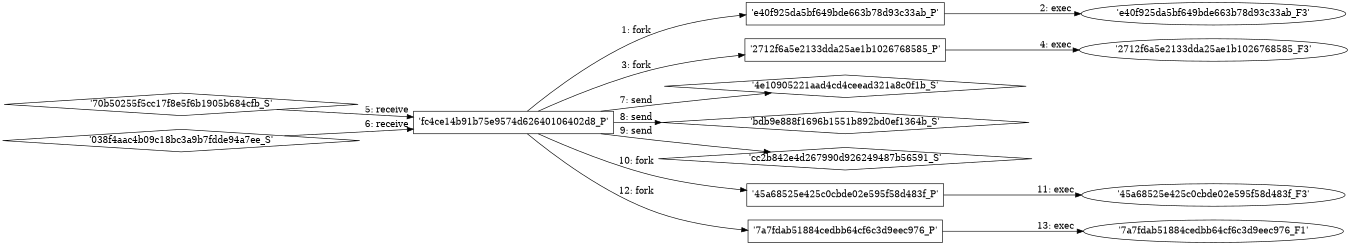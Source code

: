digraph "D:\Learning\Paper\apt\基于CTI的攻击预警\Dataset\攻击图\ASGfromALLCTI\Need a job Don’t fall for a scam.dot" {
rankdir="LR"
size="9"
fixedsize="false"
splines="true"
nodesep=0.3
ranksep=0
fontsize=10
overlap="scalexy"
engine= "neato"
	"'fc4ce14b91b75e9574d62640106402d8_P'" [node_type=Process shape=box]
	"'e40f925da5bf649bde663b78d93c33ab_P'" [node_type=Process shape=box]
	"'fc4ce14b91b75e9574d62640106402d8_P'" -> "'e40f925da5bf649bde663b78d93c33ab_P'" [label="1: fork"]
	"'e40f925da5bf649bde663b78d93c33ab_P'" [node_type=Process shape=box]
	"'e40f925da5bf649bde663b78d93c33ab_F3'" [node_type=File shape=ellipse]
	"'e40f925da5bf649bde663b78d93c33ab_P'" -> "'e40f925da5bf649bde663b78d93c33ab_F3'" [label="2: exec"]
	"'fc4ce14b91b75e9574d62640106402d8_P'" [node_type=Process shape=box]
	"'2712f6a5e2133dda25ae1b1026768585_P'" [node_type=Process shape=box]
	"'fc4ce14b91b75e9574d62640106402d8_P'" -> "'2712f6a5e2133dda25ae1b1026768585_P'" [label="3: fork"]
	"'2712f6a5e2133dda25ae1b1026768585_P'" [node_type=Process shape=box]
	"'2712f6a5e2133dda25ae1b1026768585_F3'" [node_type=File shape=ellipse]
	"'2712f6a5e2133dda25ae1b1026768585_P'" -> "'2712f6a5e2133dda25ae1b1026768585_F3'" [label="4: exec"]
	"'fc4ce14b91b75e9574d62640106402d8_P'" [node_type=Process shape=box]
	"'70b50255f5cc17f8e5f6b1905b684cfb_S'" [node_type=Socket shape=diamond]
	"'70b50255f5cc17f8e5f6b1905b684cfb_S'" -> "'fc4ce14b91b75e9574d62640106402d8_P'" [label="5: receive"]
	"'fc4ce14b91b75e9574d62640106402d8_P'" [node_type=Process shape=box]
	"'038f4aac4b09c18bc3a9b7fdde94a7ee_S'" [node_type=Socket shape=diamond]
	"'038f4aac4b09c18bc3a9b7fdde94a7ee_S'" -> "'fc4ce14b91b75e9574d62640106402d8_P'" [label="6: receive"]
	"'4e10905221aad4cd4ceead321a8c0f1b_S'" [node_type=Socket shape=diamond]
	"'fc4ce14b91b75e9574d62640106402d8_P'" [node_type=Process shape=box]
	"'fc4ce14b91b75e9574d62640106402d8_P'" -> "'4e10905221aad4cd4ceead321a8c0f1b_S'" [label="7: send"]
	"'bdb9e888f1696b1551b892bd0ef1364b_S'" [node_type=Socket shape=diamond]
	"'fc4ce14b91b75e9574d62640106402d8_P'" [node_type=Process shape=box]
	"'fc4ce14b91b75e9574d62640106402d8_P'" -> "'bdb9e888f1696b1551b892bd0ef1364b_S'" [label="8: send"]
	"'cc2b842e4d267990d926249487b56591_S'" [node_type=Socket shape=diamond]
	"'fc4ce14b91b75e9574d62640106402d8_P'" [node_type=Process shape=box]
	"'fc4ce14b91b75e9574d62640106402d8_P'" -> "'cc2b842e4d267990d926249487b56591_S'" [label="9: send"]
	"'fc4ce14b91b75e9574d62640106402d8_P'" [node_type=Process shape=box]
	"'45a68525e425c0cbde02e595f58d483f_P'" [node_type=Process shape=box]
	"'fc4ce14b91b75e9574d62640106402d8_P'" -> "'45a68525e425c0cbde02e595f58d483f_P'" [label="10: fork"]
	"'45a68525e425c0cbde02e595f58d483f_P'" [node_type=Process shape=box]
	"'45a68525e425c0cbde02e595f58d483f_F3'" [node_type=File shape=ellipse]
	"'45a68525e425c0cbde02e595f58d483f_P'" -> "'45a68525e425c0cbde02e595f58d483f_F3'" [label="11: exec"]
	"'fc4ce14b91b75e9574d62640106402d8_P'" [node_type=Process shape=box]
	"'7a7fdab51884cedbb64cf6c3d9eec976_P'" [node_type=Process shape=box]
	"'fc4ce14b91b75e9574d62640106402d8_P'" -> "'7a7fdab51884cedbb64cf6c3d9eec976_P'" [label="12: fork"]
	"'7a7fdab51884cedbb64cf6c3d9eec976_P'" [node_type=Process shape=box]
	"'7a7fdab51884cedbb64cf6c3d9eec976_F1'" [node_type=File shape=ellipse]
	"'7a7fdab51884cedbb64cf6c3d9eec976_P'" -> "'7a7fdab51884cedbb64cf6c3d9eec976_F1'" [label="13: exec"]
}
